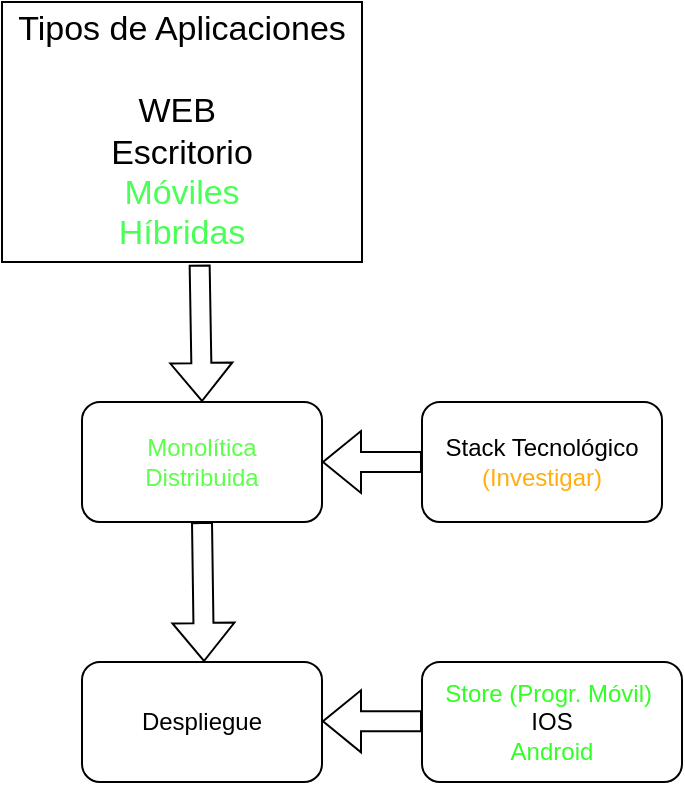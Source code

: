 <mxfile version="23.0.2" type="github">
  <diagram name="Página-1" id="KKRNxSsjoZxyB-TM747Z">
    <mxGraphModel dx="778" dy="484" grid="1" gridSize="10" guides="1" tooltips="1" connect="1" arrows="1" fold="1" page="1" pageScale="1" pageWidth="827" pageHeight="1169" math="0" shadow="0">
      <root>
        <mxCell id="0" />
        <mxCell id="1" parent="0" />
        <mxCell id="mgDRuCMF4Y_NgmWoDNSQ-1" value="&lt;font style=&quot;font-size: 17px;&quot;&gt;Tipos de Aplicaciones&lt;br&gt;&lt;br&gt;WEB&amp;nbsp;&lt;br&gt;Escritorio&lt;br&gt;&lt;font color=&quot;#4aff56&quot;&gt;Móviles&lt;br&gt;Híbridas&lt;/font&gt;&lt;br&gt;&lt;/font&gt;" style="rounded=0;whiteSpace=wrap;html=1;" vertex="1" parent="1">
          <mxGeometry x="110" y="10" width="180" height="130" as="geometry" />
        </mxCell>
        <mxCell id="mgDRuCMF4Y_NgmWoDNSQ-2" value="&lt;font color=&quot;#5cff4a&quot;&gt;Monolítica&lt;br&gt;Distribuida&lt;/font&gt;" style="rounded=1;whiteSpace=wrap;html=1;" vertex="1" parent="1">
          <mxGeometry x="150" y="210" width="120" height="60" as="geometry" />
        </mxCell>
        <mxCell id="mgDRuCMF4Y_NgmWoDNSQ-3" value="" style="shape=flexArrow;endArrow=classic;html=1;rounded=0;entryX=0.5;entryY=0;entryDx=0;entryDy=0;exitX=0.549;exitY=1.01;exitDx=0;exitDy=0;exitPerimeter=0;" edge="1" parent="1" source="mgDRuCMF4Y_NgmWoDNSQ-1" target="mgDRuCMF4Y_NgmWoDNSQ-2">
          <mxGeometry width="50" height="50" relative="1" as="geometry">
            <mxPoint x="190" y="170" as="sourcePoint" />
            <mxPoint x="240" y="120" as="targetPoint" />
          </mxGeometry>
        </mxCell>
        <mxCell id="mgDRuCMF4Y_NgmWoDNSQ-4" value="Stack Tecnológico&lt;br&gt;&lt;font color=&quot;#ffae0d&quot;&gt;(Investigar)&lt;/font&gt;" style="rounded=1;whiteSpace=wrap;html=1;" vertex="1" parent="1">
          <mxGeometry x="320" y="210" width="120" height="60" as="geometry" />
        </mxCell>
        <mxCell id="mgDRuCMF4Y_NgmWoDNSQ-5" value="" style="shape=flexArrow;endArrow=classic;html=1;rounded=0;entryX=1;entryY=0.5;entryDx=0;entryDy=0;exitX=0;exitY=0.5;exitDx=0;exitDy=0;" edge="1" parent="1" source="mgDRuCMF4Y_NgmWoDNSQ-4" target="mgDRuCMF4Y_NgmWoDNSQ-2">
          <mxGeometry width="50" height="50" relative="1" as="geometry">
            <mxPoint x="219" y="151" as="sourcePoint" />
            <mxPoint x="220" y="220" as="targetPoint" />
          </mxGeometry>
        </mxCell>
        <mxCell id="mgDRuCMF4Y_NgmWoDNSQ-6" value="Despliegue" style="rounded=1;whiteSpace=wrap;html=1;" vertex="1" parent="1">
          <mxGeometry x="150" y="340" width="120" height="60" as="geometry" />
        </mxCell>
        <mxCell id="mgDRuCMF4Y_NgmWoDNSQ-9" value="" style="shape=flexArrow;endArrow=classic;html=1;rounded=0;exitX=0.5;exitY=1;exitDx=0;exitDy=0;" edge="1" parent="1" source="mgDRuCMF4Y_NgmWoDNSQ-2">
          <mxGeometry width="50" height="50" relative="1" as="geometry">
            <mxPoint x="209.5" y="280" as="sourcePoint" />
            <mxPoint x="211" y="340" as="targetPoint" />
          </mxGeometry>
        </mxCell>
        <mxCell id="mgDRuCMF4Y_NgmWoDNSQ-10" value="&lt;font color=&quot;#32ff24&quot;&gt;Store (Progr. Móvil)&amp;nbsp;&lt;/font&gt;&lt;br&gt;IOS&lt;br&gt;&lt;font color=&quot;#32ff24&quot;&gt;Android&lt;/font&gt;" style="rounded=1;whiteSpace=wrap;html=1;" vertex="1" parent="1">
          <mxGeometry x="320" y="340" width="130" height="60" as="geometry" />
        </mxCell>
        <mxCell id="mgDRuCMF4Y_NgmWoDNSQ-11" value="" style="shape=flexArrow;endArrow=classic;html=1;rounded=0;entryX=1;entryY=0.5;entryDx=0;entryDy=0;exitX=0;exitY=0.5;exitDx=0;exitDy=0;" edge="1" parent="1">
          <mxGeometry width="50" height="50" relative="1" as="geometry">
            <mxPoint x="320" y="369.64" as="sourcePoint" />
            <mxPoint x="270" y="369.64" as="targetPoint" />
          </mxGeometry>
        </mxCell>
      </root>
    </mxGraphModel>
  </diagram>
</mxfile>
